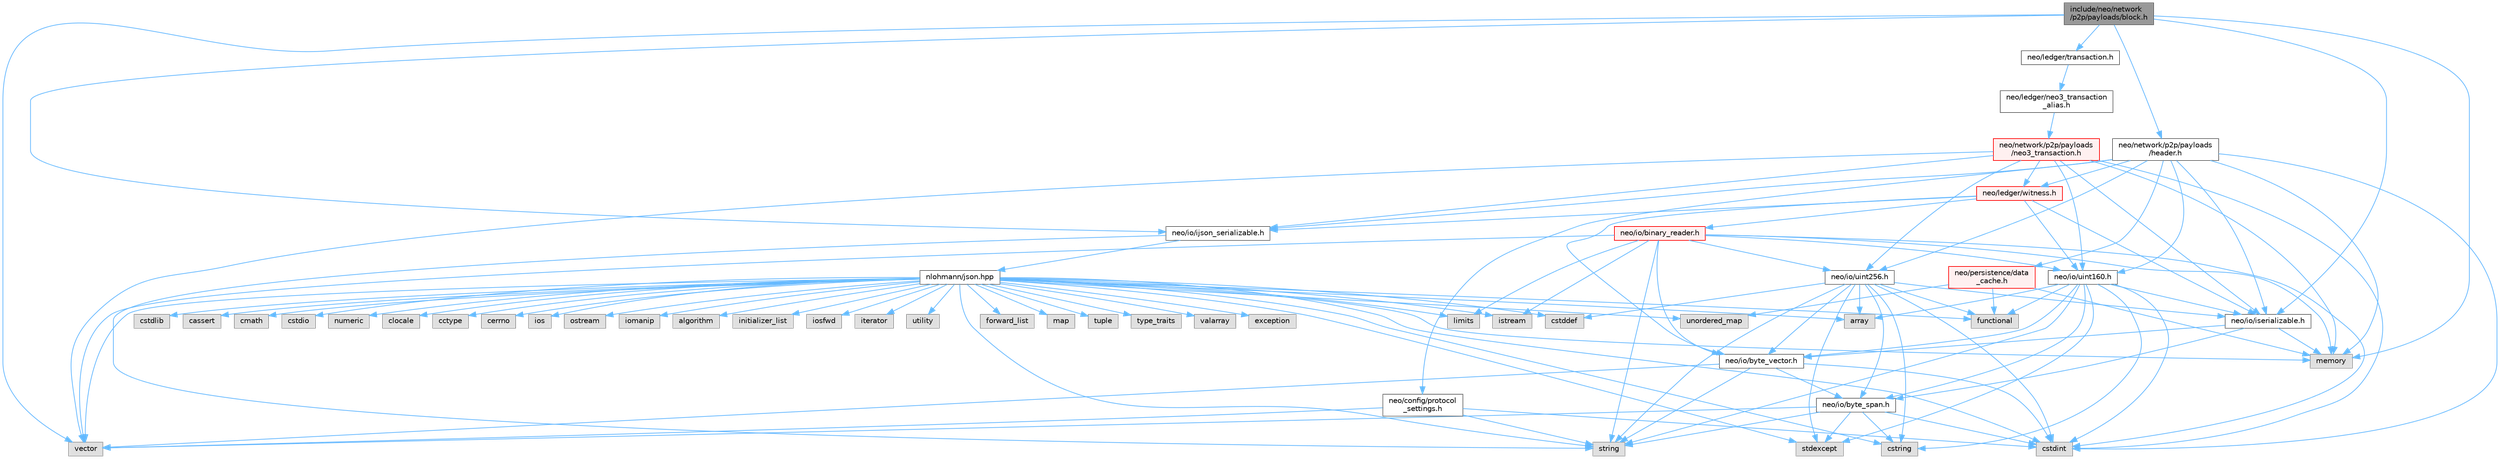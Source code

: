 digraph "include/neo/network/p2p/payloads/block.h"
{
 // LATEX_PDF_SIZE
  bgcolor="transparent";
  edge [fontname=Helvetica,fontsize=10,labelfontname=Helvetica,labelfontsize=10];
  node [fontname=Helvetica,fontsize=10,shape=box,height=0.2,width=0.4];
  Node1 [id="Node000001",label="include/neo/network\l/p2p/payloads/block.h",height=0.2,width=0.4,color="gray40", fillcolor="grey60", style="filled", fontcolor="black",tooltip=" "];
  Node1 -> Node2 [id="edge113_Node000001_Node000002",color="steelblue1",style="solid",tooltip=" "];
  Node2 [id="Node000002",label="neo/io/ijson_serializable.h",height=0.2,width=0.4,color="grey40", fillcolor="white", style="filled",URL="$ijson__serializable_8h.html",tooltip=" "];
  Node2 -> Node3 [id="edge114_Node000002_Node000003",color="steelblue1",style="solid",tooltip=" "];
  Node3 [id="Node000003",label="nlohmann/json.hpp",height=0.2,width=0.4,color="grey40", fillcolor="white", style="filled",URL="$json_8hpp.html",tooltip=" "];
  Node3 -> Node4 [id="edge115_Node000003_Node000004",color="steelblue1",style="solid",tooltip=" "];
  Node4 [id="Node000004",label="algorithm",height=0.2,width=0.4,color="grey60", fillcolor="#E0E0E0", style="filled",tooltip=" "];
  Node3 -> Node5 [id="edge116_Node000003_Node000005",color="steelblue1",style="solid",tooltip=" "];
  Node5 [id="Node000005",label="cstddef",height=0.2,width=0.4,color="grey60", fillcolor="#E0E0E0", style="filled",tooltip=" "];
  Node3 -> Node6 [id="edge117_Node000003_Node000006",color="steelblue1",style="solid",tooltip=" "];
  Node6 [id="Node000006",label="functional",height=0.2,width=0.4,color="grey60", fillcolor="#E0E0E0", style="filled",tooltip=" "];
  Node3 -> Node7 [id="edge118_Node000003_Node000007",color="steelblue1",style="solid",tooltip=" "];
  Node7 [id="Node000007",label="initializer_list",height=0.2,width=0.4,color="grey60", fillcolor="#E0E0E0", style="filled",tooltip=" "];
  Node3 -> Node8 [id="edge119_Node000003_Node000008",color="steelblue1",style="solid",tooltip=" "];
  Node8 [id="Node000008",label="iosfwd",height=0.2,width=0.4,color="grey60", fillcolor="#E0E0E0", style="filled",tooltip=" "];
  Node3 -> Node9 [id="edge120_Node000003_Node000009",color="steelblue1",style="solid",tooltip=" "];
  Node9 [id="Node000009",label="iterator",height=0.2,width=0.4,color="grey60", fillcolor="#E0E0E0", style="filled",tooltip=" "];
  Node3 -> Node10 [id="edge121_Node000003_Node000010",color="steelblue1",style="solid",tooltip=" "];
  Node10 [id="Node000010",label="memory",height=0.2,width=0.4,color="grey60", fillcolor="#E0E0E0", style="filled",tooltip=" "];
  Node3 -> Node11 [id="edge122_Node000003_Node000011",color="steelblue1",style="solid",tooltip=" "];
  Node11 [id="Node000011",label="string",height=0.2,width=0.4,color="grey60", fillcolor="#E0E0E0", style="filled",tooltip=" "];
  Node3 -> Node12 [id="edge123_Node000003_Node000012",color="steelblue1",style="solid",tooltip=" "];
  Node12 [id="Node000012",label="utility",height=0.2,width=0.4,color="grey60", fillcolor="#E0E0E0", style="filled",tooltip=" "];
  Node3 -> Node13 [id="edge124_Node000003_Node000013",color="steelblue1",style="solid",tooltip=" "];
  Node13 [id="Node000013",label="vector",height=0.2,width=0.4,color="grey60", fillcolor="#E0E0E0", style="filled",tooltip=" "];
  Node3 -> Node14 [id="edge125_Node000003_Node000014",color="steelblue1",style="solid",tooltip=" "];
  Node14 [id="Node000014",label="array",height=0.2,width=0.4,color="grey60", fillcolor="#E0E0E0", style="filled",tooltip=" "];
  Node3 -> Node15 [id="edge126_Node000003_Node000015",color="steelblue1",style="solid",tooltip=" "];
  Node15 [id="Node000015",label="forward_list",height=0.2,width=0.4,color="grey60", fillcolor="#E0E0E0", style="filled",tooltip=" "];
  Node3 -> Node16 [id="edge127_Node000003_Node000016",color="steelblue1",style="solid",tooltip=" "];
  Node16 [id="Node000016",label="map",height=0.2,width=0.4,color="grey60", fillcolor="#E0E0E0", style="filled",tooltip=" "];
  Node3 -> Node17 [id="edge128_Node000003_Node000017",color="steelblue1",style="solid",tooltip=" "];
  Node17 [id="Node000017",label="tuple",height=0.2,width=0.4,color="grey60", fillcolor="#E0E0E0", style="filled",tooltip=" "];
  Node3 -> Node18 [id="edge129_Node000003_Node000018",color="steelblue1",style="solid",tooltip=" "];
  Node18 [id="Node000018",label="type_traits",height=0.2,width=0.4,color="grey60", fillcolor="#E0E0E0", style="filled",tooltip=" "];
  Node3 -> Node19 [id="edge130_Node000003_Node000019",color="steelblue1",style="solid",tooltip=" "];
  Node19 [id="Node000019",label="unordered_map",height=0.2,width=0.4,color="grey60", fillcolor="#E0E0E0", style="filled",tooltip=" "];
  Node3 -> Node20 [id="edge131_Node000003_Node000020",color="steelblue1",style="solid",tooltip=" "];
  Node20 [id="Node000020",label="valarray",height=0.2,width=0.4,color="grey60", fillcolor="#E0E0E0", style="filled",tooltip=" "];
  Node3 -> Node21 [id="edge132_Node000003_Node000021",color="steelblue1",style="solid",tooltip=" "];
  Node21 [id="Node000021",label="exception",height=0.2,width=0.4,color="grey60", fillcolor="#E0E0E0", style="filled",tooltip=" "];
  Node3 -> Node22 [id="edge133_Node000003_Node000022",color="steelblue1",style="solid",tooltip=" "];
  Node22 [id="Node000022",label="stdexcept",height=0.2,width=0.4,color="grey60", fillcolor="#E0E0E0", style="filled",tooltip=" "];
  Node3 -> Node23 [id="edge134_Node000003_Node000023",color="steelblue1",style="solid",tooltip=" "];
  Node23 [id="Node000023",label="cstdint",height=0.2,width=0.4,color="grey60", fillcolor="#E0E0E0", style="filled",tooltip=" "];
  Node3 -> Node24 [id="edge135_Node000003_Node000024",color="steelblue1",style="solid",tooltip=" "];
  Node24 [id="Node000024",label="cstdlib",height=0.2,width=0.4,color="grey60", fillcolor="#E0E0E0", style="filled",tooltip=" "];
  Node3 -> Node25 [id="edge136_Node000003_Node000025",color="steelblue1",style="solid",tooltip=" "];
  Node25 [id="Node000025",label="cassert",height=0.2,width=0.4,color="grey60", fillcolor="#E0E0E0", style="filled",tooltip=" "];
  Node3 -> Node26 [id="edge137_Node000003_Node000026",color="steelblue1",style="solid",tooltip=" "];
  Node26 [id="Node000026",label="limits",height=0.2,width=0.4,color="grey60", fillcolor="#E0E0E0", style="filled",tooltip=" "];
  Node3 -> Node27 [id="edge138_Node000003_Node000027",color="steelblue1",style="solid",tooltip=" "];
  Node27 [id="Node000027",label="cstring",height=0.2,width=0.4,color="grey60", fillcolor="#E0E0E0", style="filled",tooltip=" "];
  Node3 -> Node28 [id="edge139_Node000003_Node000028",color="steelblue1",style="solid",tooltip=" "];
  Node28 [id="Node000028",label="cmath",height=0.2,width=0.4,color="grey60", fillcolor="#E0E0E0", style="filled",tooltip=" "];
  Node3 -> Node29 [id="edge140_Node000003_Node000029",color="steelblue1",style="solid",tooltip=" "];
  Node29 [id="Node000029",label="cstdio",height=0.2,width=0.4,color="grey60", fillcolor="#E0E0E0", style="filled",tooltip=" "];
  Node3 -> Node30 [id="edge141_Node000003_Node000030",color="steelblue1",style="solid",tooltip=" "];
  Node30 [id="Node000030",label="numeric",height=0.2,width=0.4,color="grey60", fillcolor="#E0E0E0", style="filled",tooltip=" "];
  Node3 -> Node31 [id="edge142_Node000003_Node000031",color="steelblue1",style="solid",tooltip=" "];
  Node31 [id="Node000031",label="istream",height=0.2,width=0.4,color="grey60", fillcolor="#E0E0E0", style="filled",tooltip=" "];
  Node3 -> Node32 [id="edge143_Node000003_Node000032",color="steelblue1",style="solid",tooltip=" "];
  Node32 [id="Node000032",label="clocale",height=0.2,width=0.4,color="grey60", fillcolor="#E0E0E0", style="filled",tooltip=" "];
  Node3 -> Node33 [id="edge144_Node000003_Node000033",color="steelblue1",style="solid",tooltip=" "];
  Node33 [id="Node000033",label="cctype",height=0.2,width=0.4,color="grey60", fillcolor="#E0E0E0", style="filled",tooltip=" "];
  Node3 -> Node34 [id="edge145_Node000003_Node000034",color="steelblue1",style="solid",tooltip=" "];
  Node34 [id="Node000034",label="cerrno",height=0.2,width=0.4,color="grey60", fillcolor="#E0E0E0", style="filled",tooltip=" "];
  Node3 -> Node35 [id="edge146_Node000003_Node000035",color="steelblue1",style="solid",tooltip=" "];
  Node35 [id="Node000035",label="ios",height=0.2,width=0.4,color="grey60", fillcolor="#E0E0E0", style="filled",tooltip=" "];
  Node3 -> Node36 [id="edge147_Node000003_Node000036",color="steelblue1",style="solid",tooltip=" "];
  Node36 [id="Node000036",label="ostream",height=0.2,width=0.4,color="grey60", fillcolor="#E0E0E0", style="filled",tooltip=" "];
  Node3 -> Node37 [id="edge148_Node000003_Node000037",color="steelblue1",style="solid",tooltip=" "];
  Node37 [id="Node000037",label="iomanip",height=0.2,width=0.4,color="grey60", fillcolor="#E0E0E0", style="filled",tooltip=" "];
  Node2 -> Node11 [id="edge149_Node000002_Node000011",color="steelblue1",style="solid",tooltip=" "];
  Node1 -> Node38 [id="edge150_Node000001_Node000038",color="steelblue1",style="solid",tooltip=" "];
  Node38 [id="Node000038",label="neo/io/iserializable.h",height=0.2,width=0.4,color="grey40", fillcolor="white", style="filled",URL="$iserializable_8h.html",tooltip=" "];
  Node38 -> Node39 [id="edge151_Node000038_Node000039",color="steelblue1",style="solid",tooltip=" "];
  Node39 [id="Node000039",label="neo/io/byte_span.h",height=0.2,width=0.4,color="grey40", fillcolor="white", style="filled",URL="$io_2byte__span_8h.html",tooltip=" "];
  Node39 -> Node23 [id="edge152_Node000039_Node000023",color="steelblue1",style="solid",tooltip=" "];
  Node39 -> Node27 [id="edge153_Node000039_Node000027",color="steelblue1",style="solid",tooltip=" "];
  Node39 -> Node22 [id="edge154_Node000039_Node000022",color="steelblue1",style="solid",tooltip=" "];
  Node39 -> Node11 [id="edge155_Node000039_Node000011",color="steelblue1",style="solid",tooltip=" "];
  Node39 -> Node13 [id="edge156_Node000039_Node000013",color="steelblue1",style="solid",tooltip=" "];
  Node38 -> Node40 [id="edge157_Node000038_Node000040",color="steelblue1",style="solid",tooltip=" "];
  Node40 [id="Node000040",label="neo/io/byte_vector.h",height=0.2,width=0.4,color="grey40", fillcolor="white", style="filled",URL="$io_2byte__vector_8h.html",tooltip=" "];
  Node40 -> Node39 [id="edge158_Node000040_Node000039",color="steelblue1",style="solid",tooltip=" "];
  Node40 -> Node23 [id="edge159_Node000040_Node000023",color="steelblue1",style="solid",tooltip=" "];
  Node40 -> Node11 [id="edge160_Node000040_Node000011",color="steelblue1",style="solid",tooltip=" "];
  Node40 -> Node13 [id="edge161_Node000040_Node000013",color="steelblue1",style="solid",tooltip=" "];
  Node38 -> Node10 [id="edge162_Node000038_Node000010",color="steelblue1",style="solid",tooltip=" "];
  Node1 -> Node41 [id="edge163_Node000001_Node000041",color="steelblue1",style="solid",tooltip=" "];
  Node41 [id="Node000041",label="neo/ledger/transaction.h",height=0.2,width=0.4,color="grey40", fillcolor="white", style="filled",URL="$ledger_2transaction_8h.html",tooltip=" "];
  Node41 -> Node42 [id="edge164_Node000041_Node000042",color="steelblue1",style="solid",tooltip=" "];
  Node42 [id="Node000042",label="neo/ledger/neo3_transaction\l_alias.h",height=0.2,width=0.4,color="grey40", fillcolor="white", style="filled",URL="$neo3__transaction__alias_8h.html",tooltip=" "];
  Node42 -> Node43 [id="edge165_Node000042_Node000043",color="steelblue1",style="solid",tooltip=" "];
  Node43 [id="Node000043",label="neo/network/p2p/payloads\l/neo3_transaction.h",height=0.2,width=0.4,color="red", fillcolor="#FFF0F0", style="filled",URL="$neo3__transaction_8h.html",tooltip=" "];
  Node43 -> Node2 [id="edge166_Node000043_Node000002",color="steelblue1",style="solid",tooltip=" "];
  Node43 -> Node38 [id="edge167_Node000043_Node000038",color="steelblue1",style="solid",tooltip=" "];
  Node43 -> Node45 [id="edge168_Node000043_Node000045",color="steelblue1",style="solid",tooltip=" "];
  Node45 [id="Node000045",label="neo/io/uint160.h",height=0.2,width=0.4,color="grey40", fillcolor="white", style="filled",URL="$uint160_8h.html",tooltip=" "];
  Node45 -> Node39 [id="edge169_Node000045_Node000039",color="steelblue1",style="solid",tooltip=" "];
  Node45 -> Node40 [id="edge170_Node000045_Node000040",color="steelblue1",style="solid",tooltip=" "];
  Node45 -> Node38 [id="edge171_Node000045_Node000038",color="steelblue1",style="solid",tooltip=" "];
  Node45 -> Node14 [id="edge172_Node000045_Node000014",color="steelblue1",style="solid",tooltip=" "];
  Node45 -> Node23 [id="edge173_Node000045_Node000023",color="steelblue1",style="solid",tooltip=" "];
  Node45 -> Node27 [id="edge174_Node000045_Node000027",color="steelblue1",style="solid",tooltip=" "];
  Node45 -> Node6 [id="edge175_Node000045_Node000006",color="steelblue1",style="solid",tooltip=" "];
  Node45 -> Node22 [id="edge176_Node000045_Node000022",color="steelblue1",style="solid",tooltip=" "];
  Node45 -> Node11 [id="edge177_Node000045_Node000011",color="steelblue1",style="solid",tooltip=" "];
  Node43 -> Node46 [id="edge178_Node000043_Node000046",color="steelblue1",style="solid",tooltip=" "];
  Node46 [id="Node000046",label="neo/io/uint256.h",height=0.2,width=0.4,color="grey40", fillcolor="white", style="filled",URL="$uint256_8h.html",tooltip=" "];
  Node46 -> Node39 [id="edge179_Node000046_Node000039",color="steelblue1",style="solid",tooltip=" "];
  Node46 -> Node40 [id="edge180_Node000046_Node000040",color="steelblue1",style="solid",tooltip=" "];
  Node46 -> Node38 [id="edge181_Node000046_Node000038",color="steelblue1",style="solid",tooltip=" "];
  Node46 -> Node14 [id="edge182_Node000046_Node000014",color="steelblue1",style="solid",tooltip=" "];
  Node46 -> Node5 [id="edge183_Node000046_Node000005",color="steelblue1",style="solid",tooltip=" "];
  Node46 -> Node23 [id="edge184_Node000046_Node000023",color="steelblue1",style="solid",tooltip=" "];
  Node46 -> Node27 [id="edge185_Node000046_Node000027",color="steelblue1",style="solid",tooltip=" "];
  Node46 -> Node6 [id="edge186_Node000046_Node000006",color="steelblue1",style="solid",tooltip=" "];
  Node46 -> Node22 [id="edge187_Node000046_Node000022",color="steelblue1",style="solid",tooltip=" "];
  Node46 -> Node11 [id="edge188_Node000046_Node000011",color="steelblue1",style="solid",tooltip=" "];
  Node43 -> Node59 [id="edge189_Node000043_Node000059",color="steelblue1",style="solid",tooltip=" "];
  Node59 [id="Node000059",label="neo/ledger/witness.h",height=0.2,width=0.4,color="red", fillcolor="#FFF0F0", style="filled",URL="$ledger_2witness_8h.html",tooltip=" "];
  Node59 -> Node49 [id="edge190_Node000059_Node000049",color="steelblue1",style="solid",tooltip=" "];
  Node49 [id="Node000049",label="neo/io/binary_reader.h",height=0.2,width=0.4,color="red", fillcolor="#FFF0F0", style="filled",URL="$binary__reader_8h.html",tooltip=" "];
  Node49 -> Node40 [id="edge191_Node000049_Node000040",color="steelblue1",style="solid",tooltip=" "];
  Node49 -> Node45 [id="edge192_Node000049_Node000045",color="steelblue1",style="solid",tooltip=" "];
  Node49 -> Node46 [id="edge193_Node000049_Node000046",color="steelblue1",style="solid",tooltip=" "];
  Node49 -> Node23 [id="edge194_Node000049_Node000023",color="steelblue1",style="solid",tooltip=" "];
  Node49 -> Node31 [id="edge195_Node000049_Node000031",color="steelblue1",style="solid",tooltip=" "];
  Node49 -> Node26 [id="edge196_Node000049_Node000026",color="steelblue1",style="solid",tooltip=" "];
  Node49 -> Node10 [id="edge197_Node000049_Node000010",color="steelblue1",style="solid",tooltip=" "];
  Node49 -> Node11 [id="edge198_Node000049_Node000011",color="steelblue1",style="solid",tooltip=" "];
  Node49 -> Node13 [id="edge199_Node000049_Node000013",color="steelblue1",style="solid",tooltip=" "];
  Node59 -> Node40 [id="edge200_Node000059_Node000040",color="steelblue1",style="solid",tooltip=" "];
  Node59 -> Node2 [id="edge201_Node000059_Node000002",color="steelblue1",style="solid",tooltip=" "];
  Node59 -> Node38 [id="edge202_Node000059_Node000038",color="steelblue1",style="solid",tooltip=" "];
  Node59 -> Node45 [id="edge203_Node000059_Node000045",color="steelblue1",style="solid",tooltip=" "];
  Node43 -> Node23 [id="edge204_Node000043_Node000023",color="steelblue1",style="solid",tooltip=" "];
  Node43 -> Node10 [id="edge205_Node000043_Node000010",color="steelblue1",style="solid",tooltip=" "];
  Node43 -> Node13 [id="edge206_Node000043_Node000013",color="steelblue1",style="solid",tooltip=" "];
  Node1 -> Node63 [id="edge207_Node000001_Node000063",color="steelblue1",style="solid",tooltip=" "];
  Node63 [id="Node000063",label="neo/network/p2p/payloads\l/header.h",height=0.2,width=0.4,color="grey40", fillcolor="white", style="filled",URL="$network_2p2p_2payloads_2header_8h.html",tooltip=" "];
  Node63 -> Node64 [id="edge208_Node000063_Node000064",color="steelblue1",style="solid",tooltip=" "];
  Node64 [id="Node000064",label="neo/config/protocol\l_settings.h",height=0.2,width=0.4,color="grey40", fillcolor="white", style="filled",URL="$config_2protocol__settings_8h.html",tooltip=" "];
  Node64 -> Node23 [id="edge209_Node000064_Node000023",color="steelblue1",style="solid",tooltip=" "];
  Node64 -> Node11 [id="edge210_Node000064_Node000011",color="steelblue1",style="solid",tooltip=" "];
  Node64 -> Node13 [id="edge211_Node000064_Node000013",color="steelblue1",style="solid",tooltip=" "];
  Node63 -> Node2 [id="edge212_Node000063_Node000002",color="steelblue1",style="solid",tooltip=" "];
  Node63 -> Node38 [id="edge213_Node000063_Node000038",color="steelblue1",style="solid",tooltip=" "];
  Node63 -> Node45 [id="edge214_Node000063_Node000045",color="steelblue1",style="solid",tooltip=" "];
  Node63 -> Node46 [id="edge215_Node000063_Node000046",color="steelblue1",style="solid",tooltip=" "];
  Node63 -> Node59 [id="edge216_Node000063_Node000059",color="steelblue1",style="solid",tooltip=" "];
  Node63 -> Node65 [id="edge217_Node000063_Node000065",color="steelblue1",style="solid",tooltip=" "];
  Node65 [id="Node000065",label="neo/persistence/data\l_cache.h",height=0.2,width=0.4,color="red", fillcolor="#FFF0F0", style="filled",URL="$data__cache_8h.html",tooltip=" "];
  Node65 -> Node6 [id="edge218_Node000065_Node000006",color="steelblue1",style="solid",tooltip=" "];
  Node65 -> Node10 [id="edge219_Node000065_Node000010",color="steelblue1",style="solid",tooltip=" "];
  Node65 -> Node19 [id="edge220_Node000065_Node000019",color="steelblue1",style="solid",tooltip=" "];
  Node63 -> Node23 [id="edge221_Node000063_Node000023",color="steelblue1",style="solid",tooltip=" "];
  Node63 -> Node10 [id="edge222_Node000063_Node000010",color="steelblue1",style="solid",tooltip=" "];
  Node1 -> Node10 [id="edge223_Node000001_Node000010",color="steelblue1",style="solid",tooltip=" "];
  Node1 -> Node13 [id="edge224_Node000001_Node000013",color="steelblue1",style="solid",tooltip=" "];
}
